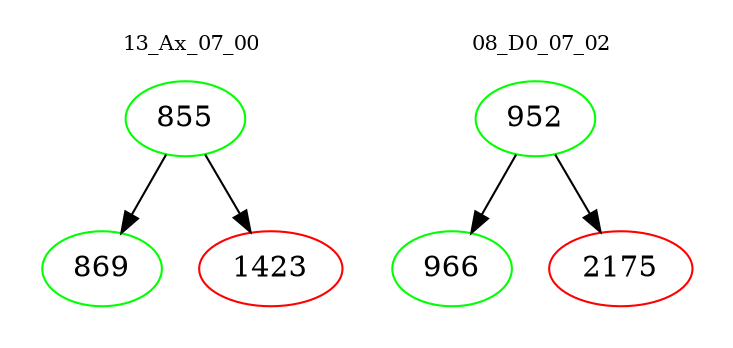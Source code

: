 digraph{
subgraph cluster_0 {
color = white
label = "13_Ax_07_00";
fontsize=10;
T0_855 [label="855", color="green"]
T0_855 -> T0_869 [color="black"]
T0_869 [label="869", color="green"]
T0_855 -> T0_1423 [color="black"]
T0_1423 [label="1423", color="red"]
}
subgraph cluster_1 {
color = white
label = "08_D0_07_02";
fontsize=10;
T1_952 [label="952", color="green"]
T1_952 -> T1_966 [color="black"]
T1_966 [label="966", color="green"]
T1_952 -> T1_2175 [color="black"]
T1_2175 [label="2175", color="red"]
}
}
